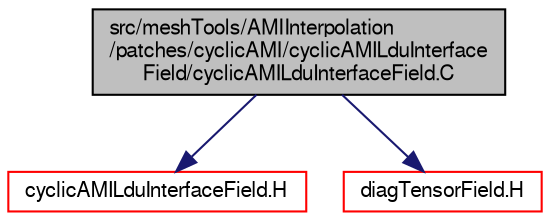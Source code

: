 digraph "src/meshTools/AMIInterpolation/patches/cyclicAMI/cyclicAMILduInterfaceField/cyclicAMILduInterfaceField.C"
{
  bgcolor="transparent";
  edge [fontname="FreeSans",fontsize="10",labelfontname="FreeSans",labelfontsize="10"];
  node [fontname="FreeSans",fontsize="10",shape=record];
  Node0 [label="src/meshTools/AMIInterpolation\l/patches/cyclicAMI/cyclicAMILduInterface\lField/cyclicAMILduInterfaceField.C",height=0.2,width=0.4,color="black", fillcolor="grey75", style="filled", fontcolor="black"];
  Node0 -> Node1 [color="midnightblue",fontsize="10",style="solid",fontname="FreeSans"];
  Node1 [label="cyclicAMILduInterfaceField.H",height=0.2,width=0.4,color="red",URL="$a07379.html"];
  Node0 -> Node103 [color="midnightblue",fontsize="10",style="solid",fontname="FreeSans"];
  Node103 [label="diagTensorField.H",height=0.2,width=0.4,color="red",URL="$a09545.html"];
}
